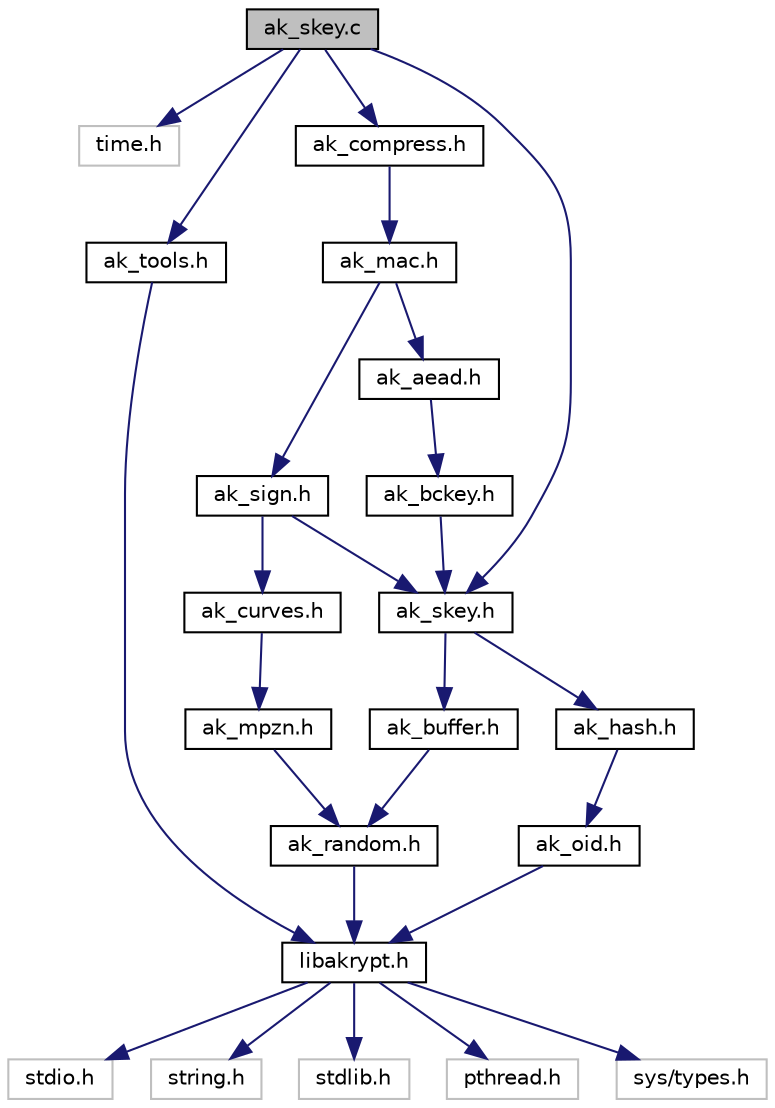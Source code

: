digraph "ak_skey.c"
{
  edge [fontname="Helvetica",fontsize="10",labelfontname="Helvetica",labelfontsize="10"];
  node [fontname="Helvetica",fontsize="10",shape=record];
  Node1 [label="ak_skey.c",height=0.2,width=0.4,color="black", fillcolor="grey75", style="filled", fontcolor="black"];
  Node1 -> Node2 [color="midnightblue",fontsize="10",style="solid",fontname="Helvetica"];
  Node2 [label="time.h",height=0.2,width=0.4,color="grey75", fillcolor="white", style="filled"];
  Node1 -> Node3 [color="midnightblue",fontsize="10",style="solid",fontname="Helvetica"];
  Node3 [label="ak_skey.h",height=0.2,width=0.4,color="black", fillcolor="white", style="filled",URL="$ak__skey_8h.html"];
  Node3 -> Node4 [color="midnightblue",fontsize="10",style="solid",fontname="Helvetica"];
  Node4 [label="ak_hash.h",height=0.2,width=0.4,color="black", fillcolor="white", style="filled",URL="$ak__hash_8h.html"];
  Node4 -> Node5 [color="midnightblue",fontsize="10",style="solid",fontname="Helvetica"];
  Node5 [label="ak_oid.h",height=0.2,width=0.4,color="black", fillcolor="white", style="filled",URL="$ak__oid_8h.html"];
  Node5 -> Node6 [color="midnightblue",fontsize="10",style="solid",fontname="Helvetica"];
  Node6 [label="libakrypt.h",height=0.2,width=0.4,color="black", fillcolor="white", style="filled",URL="$libakrypt_8h.html"];
  Node6 -> Node7 [color="midnightblue",fontsize="10",style="solid",fontname="Helvetica"];
  Node7 [label="stdio.h",height=0.2,width=0.4,color="grey75", fillcolor="white", style="filled"];
  Node6 -> Node8 [color="midnightblue",fontsize="10",style="solid",fontname="Helvetica"];
  Node8 [label="string.h",height=0.2,width=0.4,color="grey75", fillcolor="white", style="filled"];
  Node6 -> Node9 [color="midnightblue",fontsize="10",style="solid",fontname="Helvetica"];
  Node9 [label="stdlib.h",height=0.2,width=0.4,color="grey75", fillcolor="white", style="filled"];
  Node6 -> Node10 [color="midnightblue",fontsize="10",style="solid",fontname="Helvetica"];
  Node10 [label="pthread.h",height=0.2,width=0.4,color="grey75", fillcolor="white", style="filled"];
  Node6 -> Node11 [color="midnightblue",fontsize="10",style="solid",fontname="Helvetica"];
  Node11 [label="sys/types.h",height=0.2,width=0.4,color="grey75", fillcolor="white", style="filled"];
  Node3 -> Node12 [color="midnightblue",fontsize="10",style="solid",fontname="Helvetica"];
  Node12 [label="ak_buffer.h",height=0.2,width=0.4,color="black", fillcolor="white", style="filled",URL="$ak__buffer_8h.html"];
  Node12 -> Node13 [color="midnightblue",fontsize="10",style="solid",fontname="Helvetica"];
  Node13 [label="ak_random.h",height=0.2,width=0.4,color="black", fillcolor="white", style="filled",URL="$ak__random_8h.html"];
  Node13 -> Node6 [color="midnightblue",fontsize="10",style="solid",fontname="Helvetica"];
  Node1 -> Node14 [color="midnightblue",fontsize="10",style="solid",fontname="Helvetica"];
  Node14 [label="ak_tools.h",height=0.2,width=0.4,color="black", fillcolor="white", style="filled",URL="$ak__tools_8h.html"];
  Node14 -> Node6 [color="midnightblue",fontsize="10",style="solid",fontname="Helvetica"];
  Node1 -> Node15 [color="midnightblue",fontsize="10",style="solid",fontname="Helvetica"];
  Node15 [label="ak_compress.h",height=0.2,width=0.4,color="black", fillcolor="white", style="filled",URL="$ak__compress_8h.html"];
  Node15 -> Node16 [color="midnightblue",fontsize="10",style="solid",fontname="Helvetica"];
  Node16 [label="ak_mac.h",height=0.2,width=0.4,color="black", fillcolor="white", style="filled",URL="$ak__mac_8h.html"];
  Node16 -> Node17 [color="midnightblue",fontsize="10",style="solid",fontname="Helvetica"];
  Node17 [label="ak_sign.h",height=0.2,width=0.4,color="black", fillcolor="white", style="filled",URL="$ak__sign_8h.html"];
  Node17 -> Node3 [color="midnightblue",fontsize="10",style="solid",fontname="Helvetica"];
  Node17 -> Node18 [color="midnightblue",fontsize="10",style="solid",fontname="Helvetica"];
  Node18 [label="ak_curves.h",height=0.2,width=0.4,color="black", fillcolor="white", style="filled",URL="$ak__curves_8h.html"];
  Node18 -> Node19 [color="midnightblue",fontsize="10",style="solid",fontname="Helvetica"];
  Node19 [label="ak_mpzn.h",height=0.2,width=0.4,color="black", fillcolor="white", style="filled",URL="$ak__mpzn_8h.html"];
  Node19 -> Node13 [color="midnightblue",fontsize="10",style="solid",fontname="Helvetica"];
  Node16 -> Node20 [color="midnightblue",fontsize="10",style="solid",fontname="Helvetica"];
  Node20 [label="ak_aead.h",height=0.2,width=0.4,color="black", fillcolor="white", style="filled",URL="$ak__aead_8h.html"];
  Node20 -> Node21 [color="midnightblue",fontsize="10",style="solid",fontname="Helvetica"];
  Node21 [label="ak_bckey.h",height=0.2,width=0.4,color="black", fillcolor="white", style="filled",URL="$ak__bckey_8h.html"];
  Node21 -> Node3 [color="midnightblue",fontsize="10",style="solid",fontname="Helvetica"];
}
